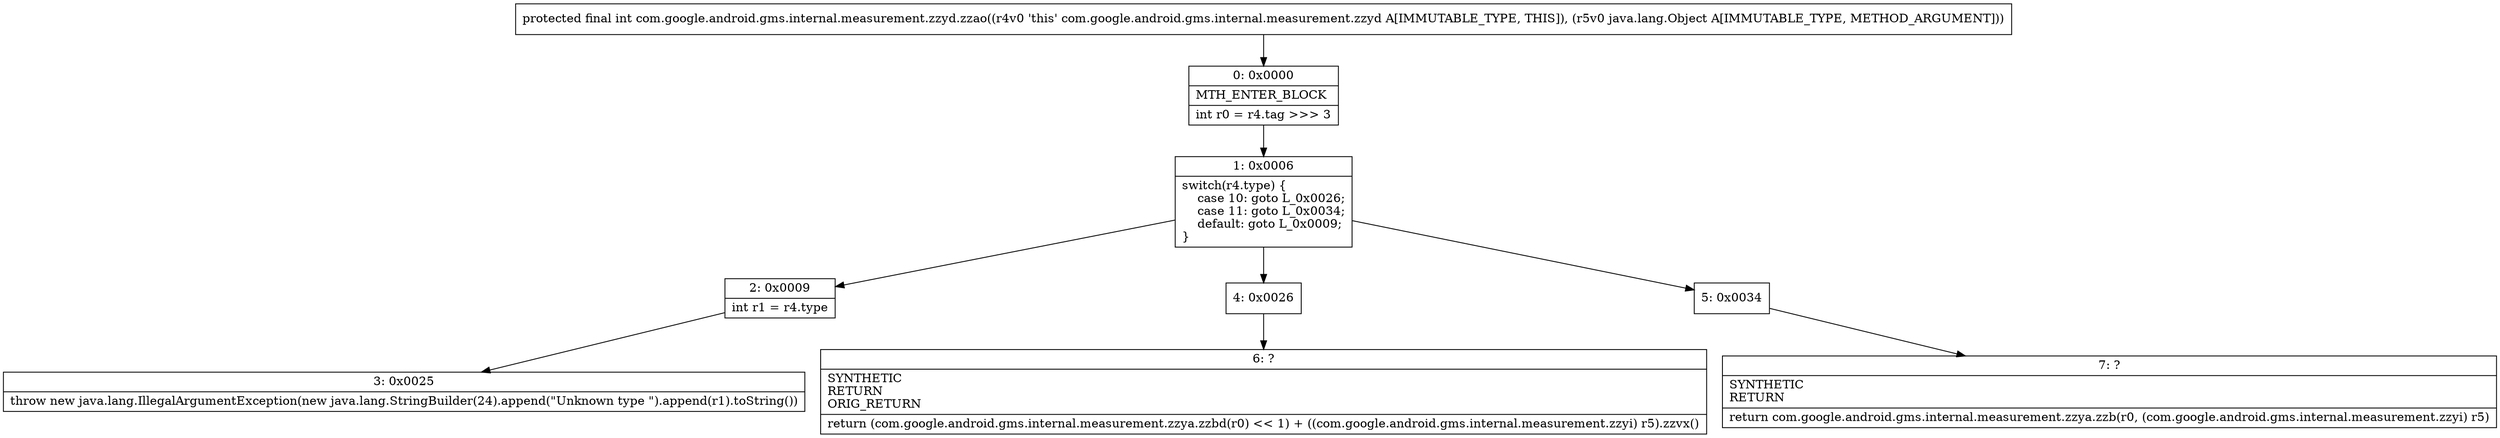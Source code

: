 digraph "CFG forcom.google.android.gms.internal.measurement.zzyd.zzao(Ljava\/lang\/Object;)I" {
Node_0 [shape=record,label="{0\:\ 0x0000|MTH_ENTER_BLOCK\l|int r0 = r4.tag \>\>\> 3\l}"];
Node_1 [shape=record,label="{1\:\ 0x0006|switch(r4.type) \{\l    case 10: goto L_0x0026;\l    case 11: goto L_0x0034;\l    default: goto L_0x0009;\l\}\l}"];
Node_2 [shape=record,label="{2\:\ 0x0009|int r1 = r4.type\l}"];
Node_3 [shape=record,label="{3\:\ 0x0025|throw new java.lang.IllegalArgumentException(new java.lang.StringBuilder(24).append(\"Unknown type \").append(r1).toString())\l}"];
Node_4 [shape=record,label="{4\:\ 0x0026}"];
Node_5 [shape=record,label="{5\:\ 0x0034}"];
Node_6 [shape=record,label="{6\:\ ?|SYNTHETIC\lRETURN\lORIG_RETURN\l|return (com.google.android.gms.internal.measurement.zzya.zzbd(r0) \<\< 1) + ((com.google.android.gms.internal.measurement.zzyi) r5).zzvx()\l}"];
Node_7 [shape=record,label="{7\:\ ?|SYNTHETIC\lRETURN\l|return com.google.android.gms.internal.measurement.zzya.zzb(r0, (com.google.android.gms.internal.measurement.zzyi) r5)\l}"];
MethodNode[shape=record,label="{protected final int com.google.android.gms.internal.measurement.zzyd.zzao((r4v0 'this' com.google.android.gms.internal.measurement.zzyd A[IMMUTABLE_TYPE, THIS]), (r5v0 java.lang.Object A[IMMUTABLE_TYPE, METHOD_ARGUMENT])) }"];
MethodNode -> Node_0;
Node_0 -> Node_1;
Node_1 -> Node_2;
Node_1 -> Node_4;
Node_1 -> Node_5;
Node_2 -> Node_3;
Node_4 -> Node_6;
Node_5 -> Node_7;
}

